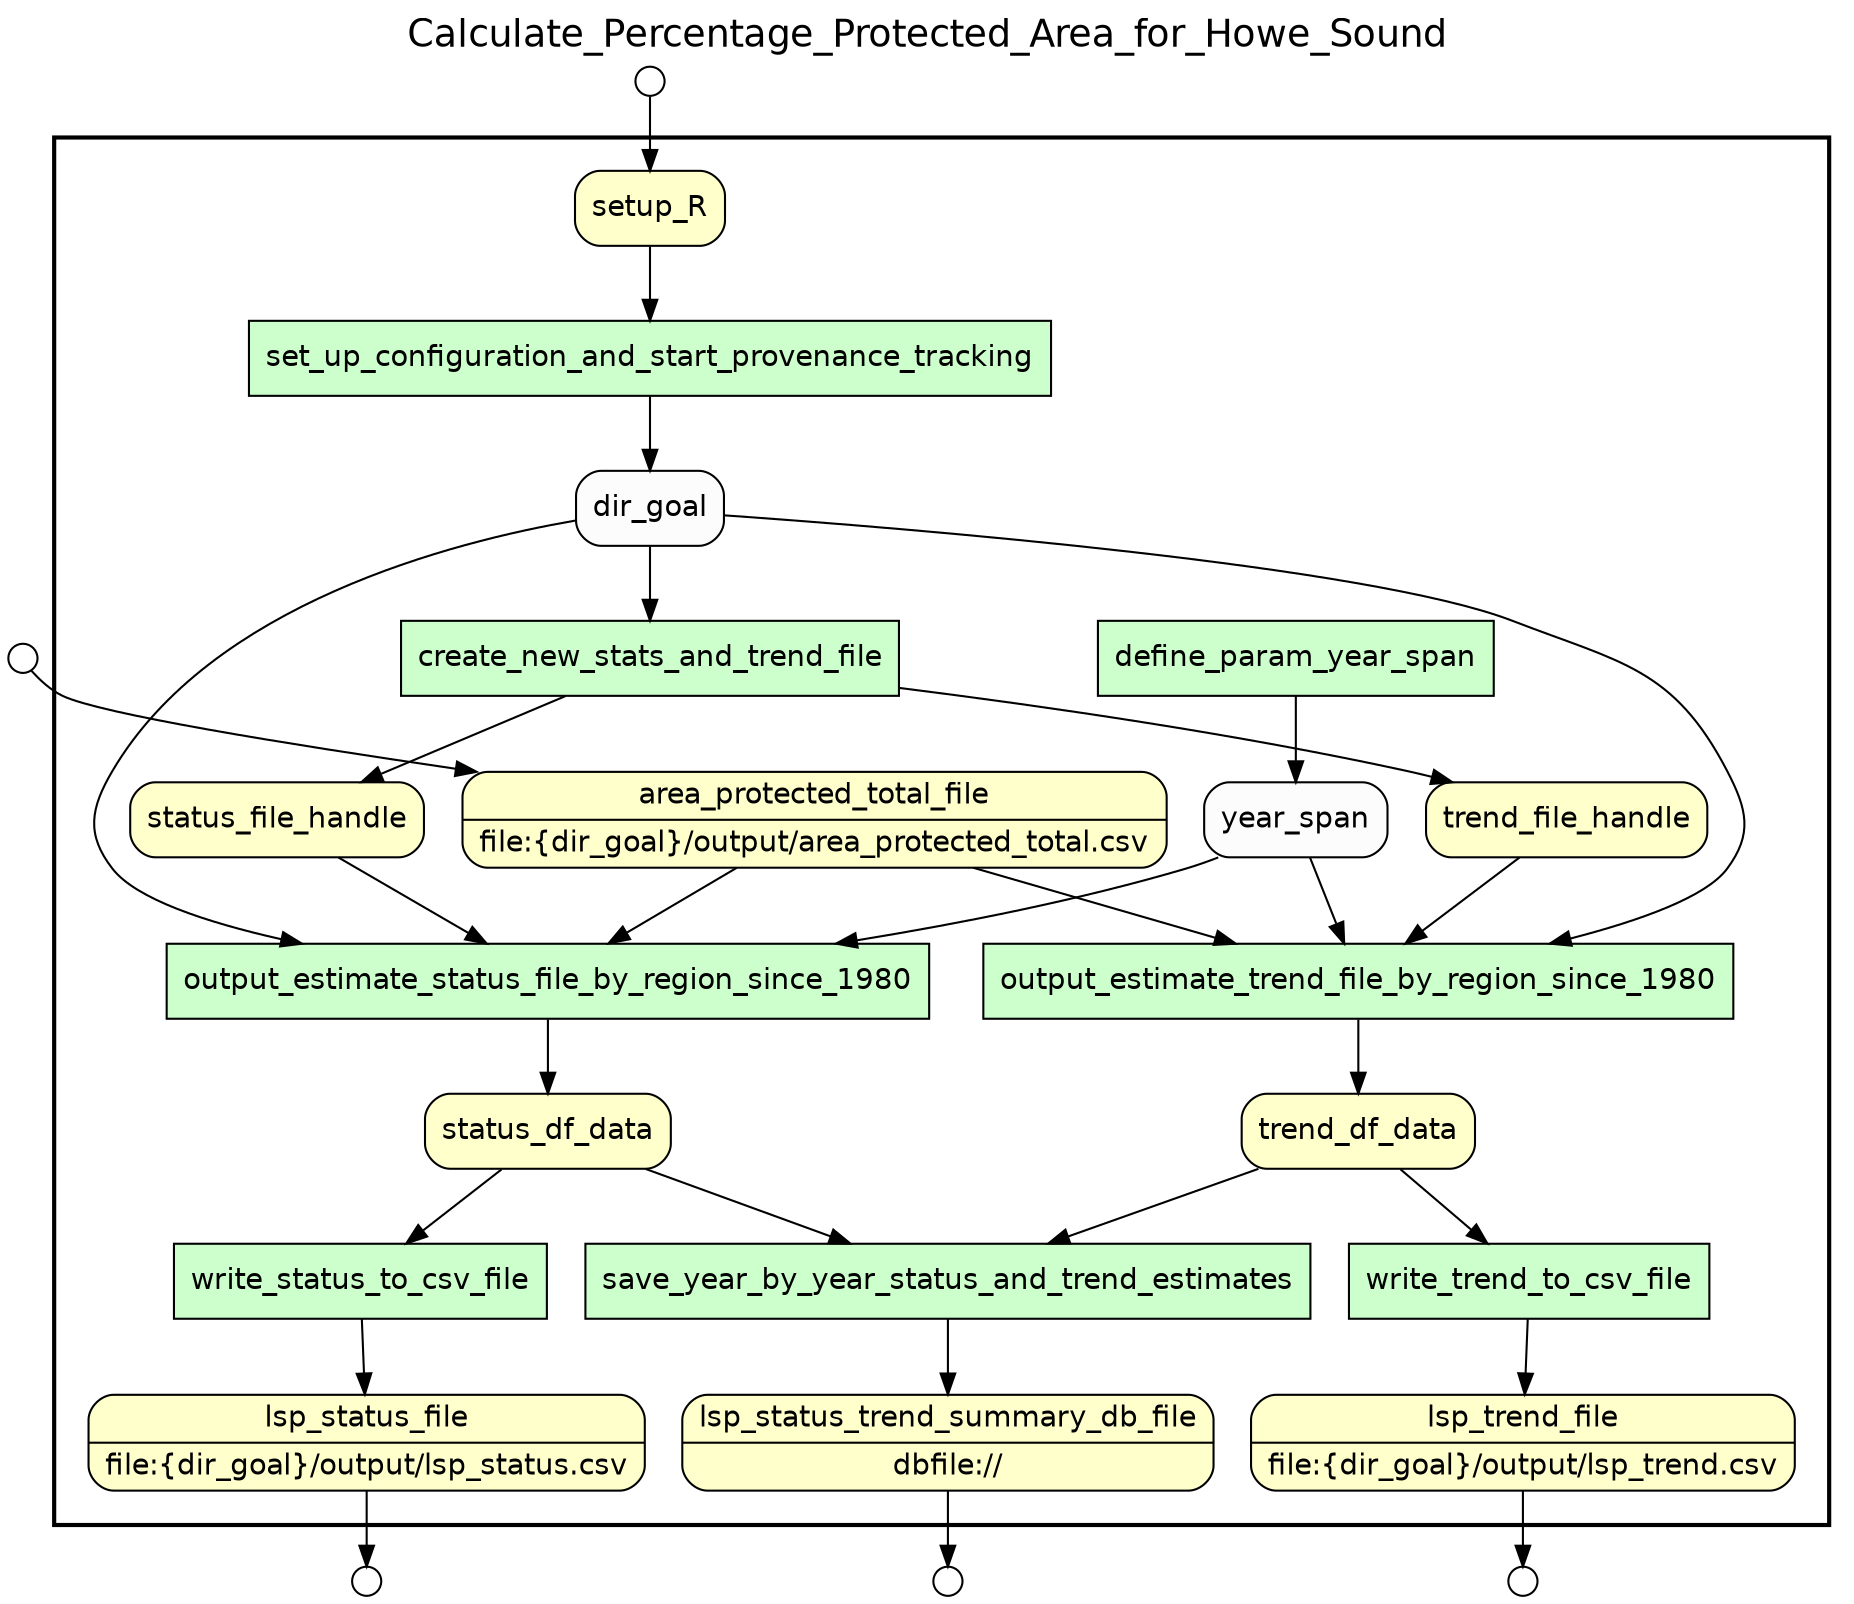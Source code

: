 
/* Start of top-level graph */
digraph Workflow {
rankdir=TB

/* Title for graph */
fontname=Helvetica; fontsize=18; labelloc=t
label=Calculate_Percentage_Protected_Area_for_Howe_Sound

/* Start of double cluster for drawing box around nodes in workflow */
subgraph cluster_workflow_box_outer { label=""; color=black; penwidth=2
subgraph cluster_workflow_box_inner { label=""; penwidth=0

/* Style for nodes representing atomic programs in workflow */
node[shape=box style=filled fillcolor="#CCFFCC" peripheries=1 fontname=Helvetica]

/* Nodes representing atomic programs in workflow */
set_up_configuration_and_start_provenance_tracking
create_new_stats_and_trend_file
define_param_year_span
output_estimate_status_file_by_region_since_1980
write_status_to_csv_file
output_estimate_trend_file_by_region_since_1980
write_trend_to_csv_file
save_year_by_year_status_and_trend_estimates

/* Style for nodes representing non-parameter data channels in workflow */
node[shape=box style="rounded,filled" fillcolor="#FFFFCC" peripheries=1 fontname=Helvetica]

/* Nodes for non-parameter data channels in workflow */
lsp_status_file [shape=record rankdir=LR label="{<f0> lsp_status_file |<f1> file\:\{dir_goal\}/output/lsp_status.csv}"];
lsp_trend_file [shape=record rankdir=LR label="{<f0> lsp_trend_file |<f1> file\:\{dir_goal\}/output/lsp_trend.csv}"];
lsp_status_trend_summary_db_file [shape=record rankdir=LR label="{<f0> lsp_status_trend_summary_db_file |<f1> dbfile\://}"];
setup_R
area_protected_total_file [shape=record rankdir=LR label="{<f0> area_protected_total_file |<f1> file\:\{dir_goal\}/output/area_protected_total.csv}"];
status_file_handle
status_df_data
trend_file_handle
trend_df_data

/* Style for nodes representing parameter channels in workflow */
node[shape=box style="rounded,filled" fillcolor="#FCFCFC" peripheries=1 fontname=Helvetica]

/* Nodes representing parameter channels in workflow */
dir_goal
year_span

/* Edges representing connections between programs and channels */
set_up_configuration_and_start_provenance_tracking -> dir_goal
setup_R -> set_up_configuration_and_start_provenance_tracking
create_new_stats_and_trend_file -> status_file_handle
create_new_stats_and_trend_file -> trend_file_handle
dir_goal -> create_new_stats_and_trend_file
define_param_year_span -> year_span
output_estimate_status_file_by_region_since_1980 -> status_df_data
year_span -> output_estimate_status_file_by_region_since_1980
dir_goal -> output_estimate_status_file_by_region_since_1980
area_protected_total_file -> output_estimate_status_file_by_region_since_1980
status_file_handle -> output_estimate_status_file_by_region_since_1980
write_status_to_csv_file -> lsp_status_file
status_df_data -> write_status_to_csv_file
output_estimate_trend_file_by_region_since_1980 -> trend_df_data
dir_goal -> output_estimate_trend_file_by_region_since_1980
year_span -> output_estimate_trend_file_by_region_since_1980
area_protected_total_file -> output_estimate_trend_file_by_region_since_1980
trend_file_handle -> output_estimate_trend_file_by_region_since_1980
write_trend_to_csv_file -> lsp_trend_file
trend_df_data -> write_trend_to_csv_file
save_year_by_year_status_and_trend_estimates -> lsp_status_trend_summary_db_file
status_df_data -> save_year_by_year_status_and_trend_estimates
trend_df_data -> save_year_by_year_status_and_trend_estimates

/* End of double cluster for drawing box around nodes in workflow */
}}

/* Style for nodes representing workflow input ports */
node[shape=circle style="rounded,filled" fillcolor="#FFFFFF" peripheries=1 fontname=Helvetica width=0.2]

/* Nodes representing workflow input ports */
setup_R_input_port [label=""]
area_protected_total_file_input_port [label=""]

/* Style for nodes representing workflow output ports */
node[shape=circle style="rounded,filled" fillcolor="#FFFFFF" peripheries=1 fontname=Helvetica width=0.2]

/* Nodes representing workflow output ports */
lsp_status_file_output_port [label=""]
lsp_trend_file_output_port [label=""]
lsp_status_trend_summary_db_file_output_port [label=""]

/* Edges from input ports to channels */
setup_R_input_port -> setup_R
area_protected_total_file_input_port -> area_protected_total_file

/* Edges from channels to output ports */
lsp_status_file -> lsp_status_file_output_port
lsp_trend_file -> lsp_trend_file_output_port
lsp_status_trend_summary_db_file -> lsp_status_trend_summary_db_file_output_port

/* End of top-level graph */
}
